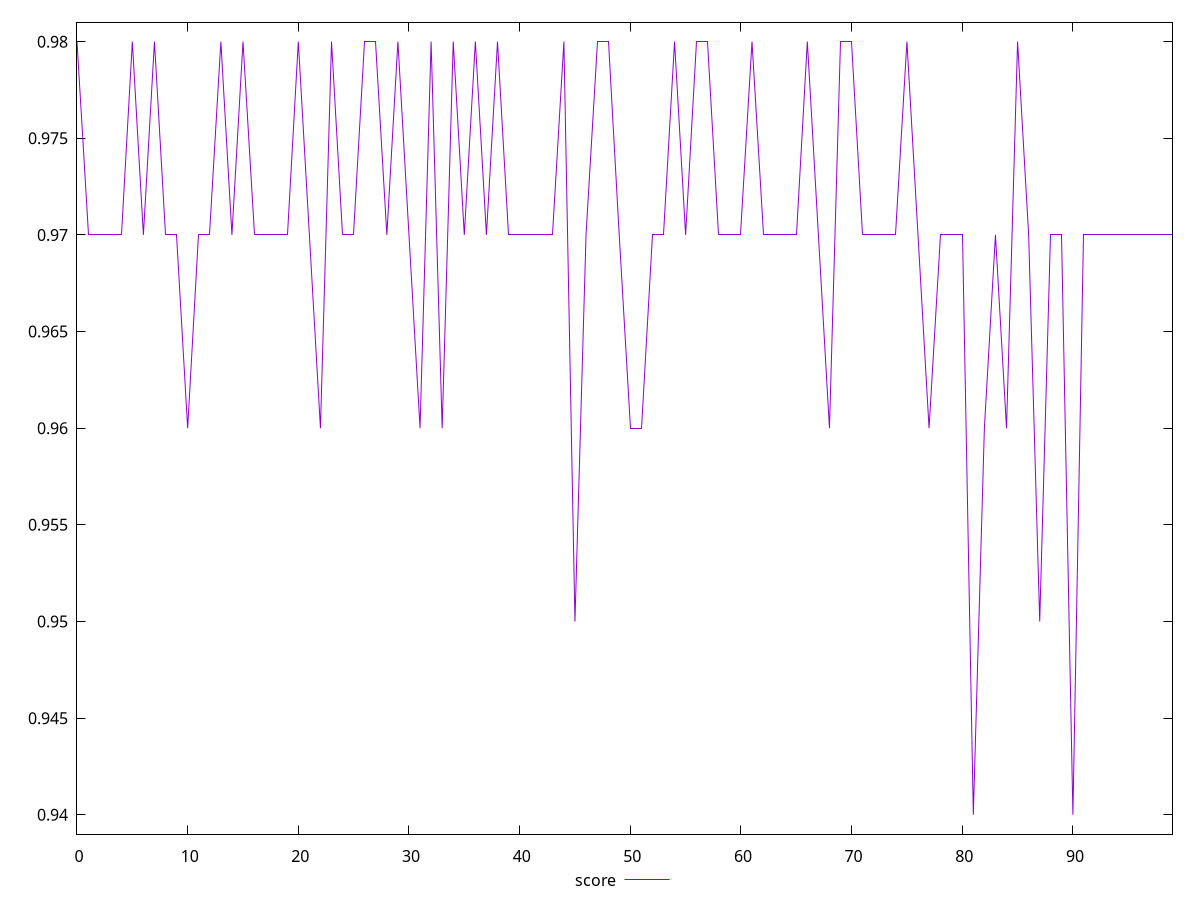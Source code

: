 reset

$score <<EOF
0 0.98
1 0.97
2 0.97
3 0.97
4 0.97
5 0.98
6 0.97
7 0.98
8 0.97
9 0.97
10 0.96
11 0.97
12 0.97
13 0.98
14 0.97
15 0.98
16 0.97
17 0.97
18 0.97
19 0.97
20 0.98
21 0.97
22 0.96
23 0.98
24 0.97
25 0.97
26 0.98
27 0.98
28 0.97
29 0.98
30 0.97
31 0.96
32 0.98
33 0.96
34 0.98
35 0.97
36 0.98
37 0.97
38 0.98
39 0.97
40 0.97
41 0.97
42 0.97
43 0.97
44 0.98
45 0.95
46 0.97
47 0.98
48 0.98
49 0.97
50 0.96
51 0.96
52 0.97
53 0.97
54 0.98
55 0.97
56 0.98
57 0.98
58 0.97
59 0.97
60 0.97
61 0.98
62 0.97
63 0.97
64 0.97
65 0.97
66 0.98
67 0.97
68 0.96
69 0.98
70 0.98
71 0.97
72 0.97
73 0.97
74 0.97
75 0.98
76 0.97
77 0.96
78 0.97
79 0.97
80 0.97
81 0.94
82 0.96
83 0.97
84 0.96
85 0.98
86 0.97
87 0.95
88 0.97
89 0.97
90 0.94
91 0.97
92 0.97
93 0.97
94 0.97
95 0.97
96 0.97
97 0.97
98 0.97
99 0.97
EOF

set key outside below
set xrange [0:99]
set yrange [0.939:0.981]
set trange [0.939:0.981]
set terminal svg size 640, 500 enhanced background rgb 'white'
set output "report_00025_2021-02-22T21:38:55.199Z/speed-index/samples/pages+cached+noadtech+nomedia/score/values.svg"

plot $score title "score" with line

reset
